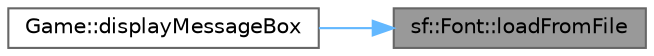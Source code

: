 digraph "sf::Font::loadFromFile"
{
 // LATEX_PDF_SIZE
  bgcolor="transparent";
  edge [fontname=Helvetica,fontsize=10,labelfontname=Helvetica,labelfontsize=10];
  node [fontname=Helvetica,fontsize=10,shape=box,height=0.2,width=0.4];
  rankdir="RL";
  Node1 [id="Node000001",label="sf::Font::loadFromFile",height=0.2,width=0.4,color="gray40", fillcolor="grey60", style="filled", fontcolor="black",tooltip="Load the font from a file."];
  Node1 -> Node2 [id="edge1_Node000001_Node000002",dir="back",color="steelblue1",style="solid",tooltip=" "];
  Node2 [id="Node000002",label="Game::displayMessageBox",height=0.2,width=0.4,color="grey40", fillcolor="white", style="filled",URL="$class_game.html#a53c405ca404f33fb2d8a134cf5be2dab",tooltip="Displays a message box with the given message."];
}
